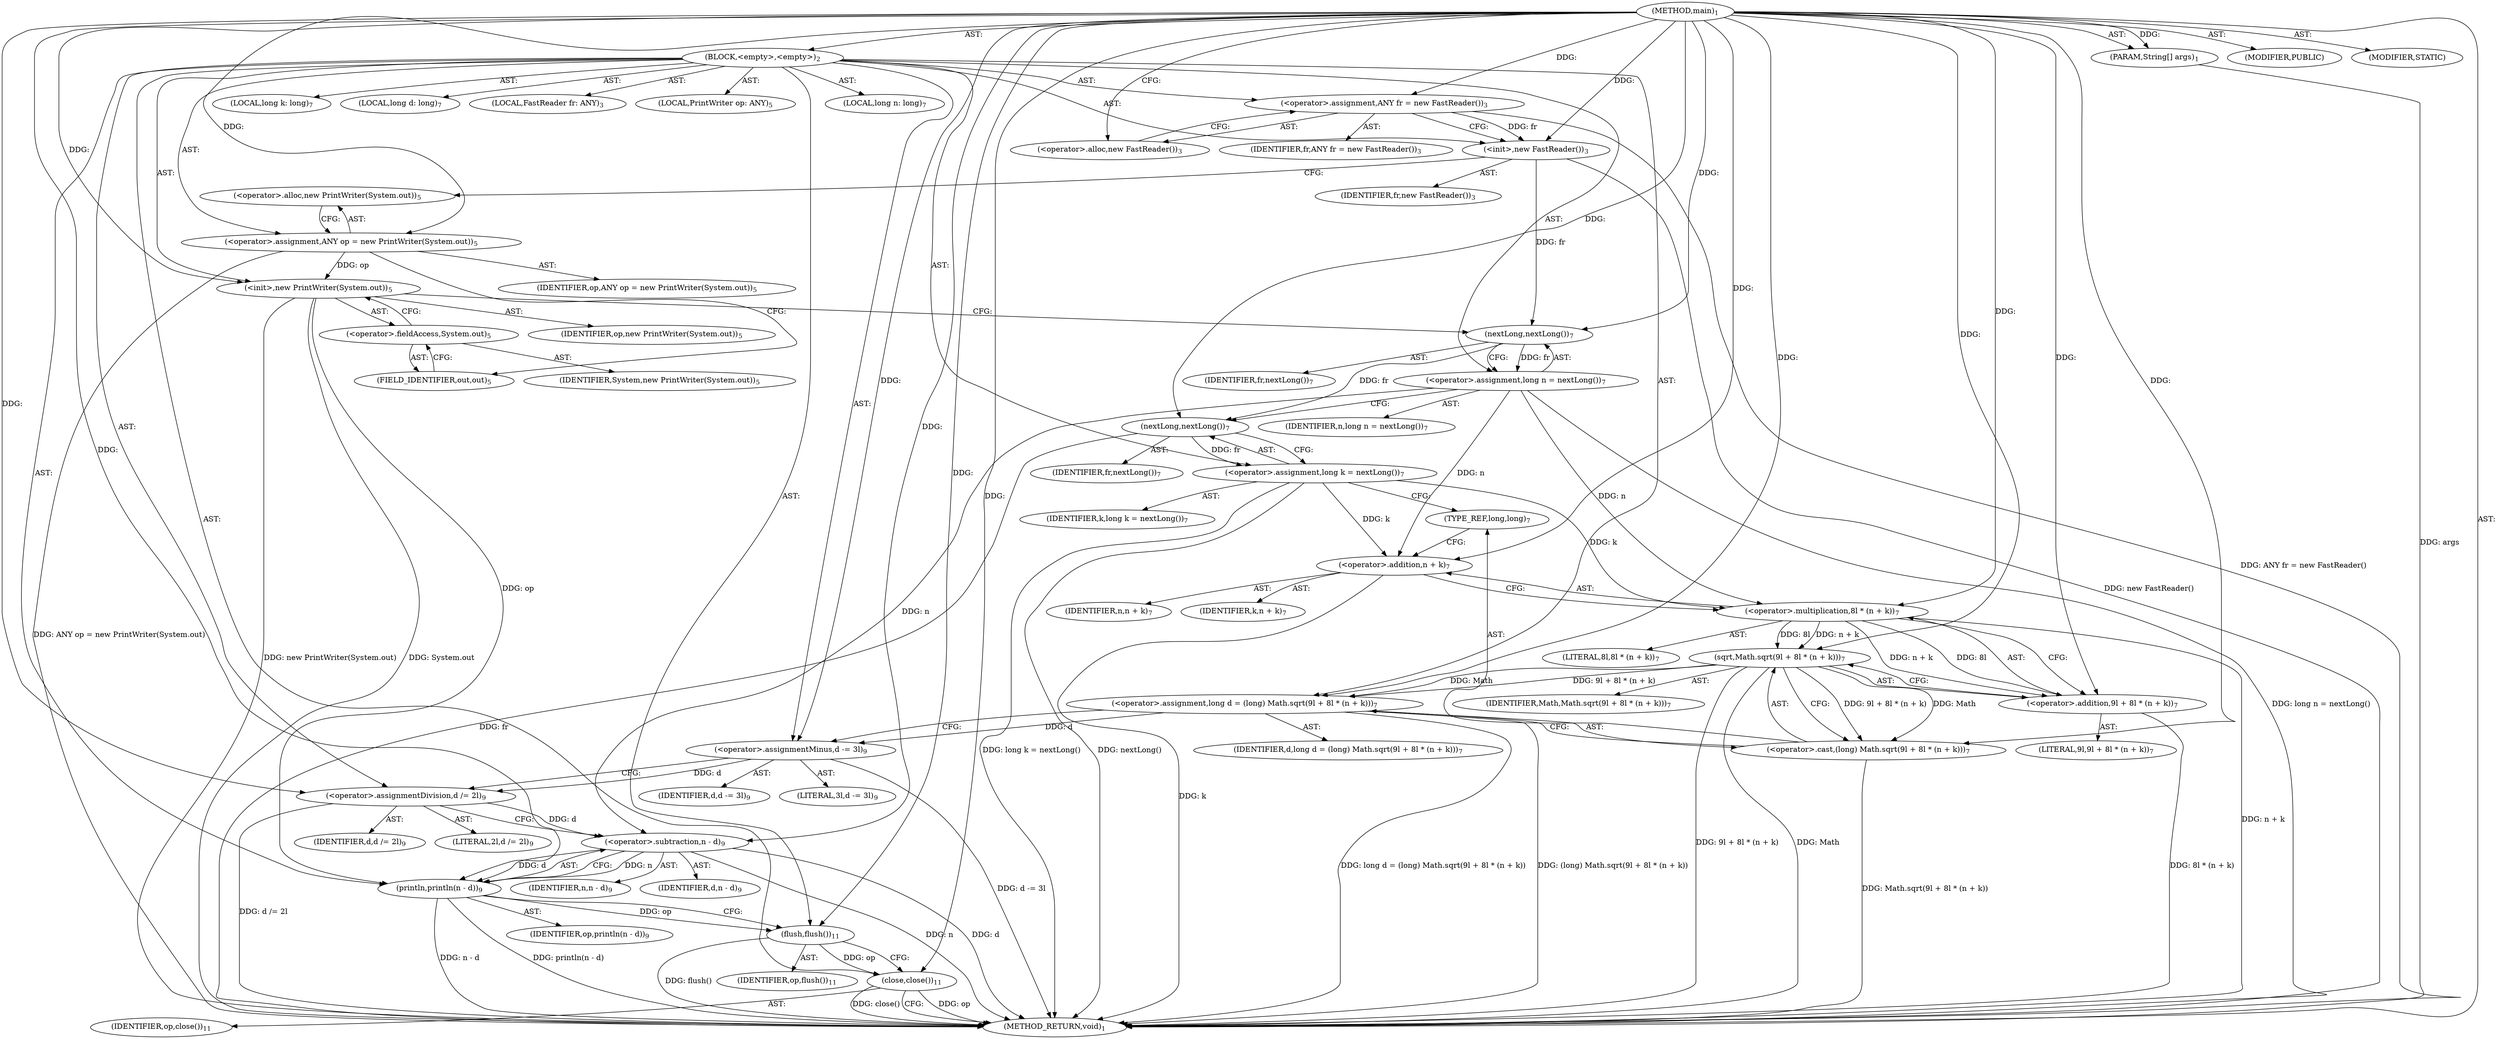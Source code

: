 digraph "main" {  
"21" [label = <(METHOD,main)<SUB>1</SUB>> ]
"22" [label = <(PARAM,String[] args)<SUB>1</SUB>> ]
"23" [label = <(BLOCK,&lt;empty&gt;,&lt;empty&gt;)<SUB>2</SUB>> ]
"4" [label = <(LOCAL,FastReader fr: ANY)<SUB>3</SUB>> ]
"24" [label = <(&lt;operator&gt;.assignment,ANY fr = new FastReader())<SUB>3</SUB>> ]
"25" [label = <(IDENTIFIER,fr,ANY fr = new FastReader())<SUB>3</SUB>> ]
"26" [label = <(&lt;operator&gt;.alloc,new FastReader())<SUB>3</SUB>> ]
"27" [label = <(&lt;init&gt;,new FastReader())<SUB>3</SUB>> ]
"3" [label = <(IDENTIFIER,fr,new FastReader())<SUB>3</SUB>> ]
"6" [label = <(LOCAL,PrintWriter op: ANY)<SUB>5</SUB>> ]
"28" [label = <(&lt;operator&gt;.assignment,ANY op = new PrintWriter(System.out))<SUB>5</SUB>> ]
"29" [label = <(IDENTIFIER,op,ANY op = new PrintWriter(System.out))<SUB>5</SUB>> ]
"30" [label = <(&lt;operator&gt;.alloc,new PrintWriter(System.out))<SUB>5</SUB>> ]
"31" [label = <(&lt;init&gt;,new PrintWriter(System.out))<SUB>5</SUB>> ]
"5" [label = <(IDENTIFIER,op,new PrintWriter(System.out))<SUB>5</SUB>> ]
"32" [label = <(&lt;operator&gt;.fieldAccess,System.out)<SUB>5</SUB>> ]
"33" [label = <(IDENTIFIER,System,new PrintWriter(System.out))<SUB>5</SUB>> ]
"34" [label = <(FIELD_IDENTIFIER,out,out)<SUB>5</SUB>> ]
"35" [label = <(LOCAL,long n: long)<SUB>7</SUB>> ]
"36" [label = <(LOCAL,long k: long)<SUB>7</SUB>> ]
"37" [label = <(LOCAL,long d: long)<SUB>7</SUB>> ]
"38" [label = <(&lt;operator&gt;.assignment,long n = nextLong())<SUB>7</SUB>> ]
"39" [label = <(IDENTIFIER,n,long n = nextLong())<SUB>7</SUB>> ]
"40" [label = <(nextLong,nextLong())<SUB>7</SUB>> ]
"41" [label = <(IDENTIFIER,fr,nextLong())<SUB>7</SUB>> ]
"42" [label = <(&lt;operator&gt;.assignment,long k = nextLong())<SUB>7</SUB>> ]
"43" [label = <(IDENTIFIER,k,long k = nextLong())<SUB>7</SUB>> ]
"44" [label = <(nextLong,nextLong())<SUB>7</SUB>> ]
"45" [label = <(IDENTIFIER,fr,nextLong())<SUB>7</SUB>> ]
"46" [label = <(&lt;operator&gt;.assignment,long d = (long) Math.sqrt(9l + 8l * (n + k)))<SUB>7</SUB>> ]
"47" [label = <(IDENTIFIER,d,long d = (long) Math.sqrt(9l + 8l * (n + k)))<SUB>7</SUB>> ]
"48" [label = <(&lt;operator&gt;.cast,(long) Math.sqrt(9l + 8l * (n + k)))<SUB>7</SUB>> ]
"49" [label = <(TYPE_REF,long,long)<SUB>7</SUB>> ]
"50" [label = <(sqrt,Math.sqrt(9l + 8l * (n + k)))<SUB>7</SUB>> ]
"51" [label = <(IDENTIFIER,Math,Math.sqrt(9l + 8l * (n + k)))<SUB>7</SUB>> ]
"52" [label = <(&lt;operator&gt;.addition,9l + 8l * (n + k))<SUB>7</SUB>> ]
"53" [label = <(LITERAL,9l,9l + 8l * (n + k))<SUB>7</SUB>> ]
"54" [label = <(&lt;operator&gt;.multiplication,8l * (n + k))<SUB>7</SUB>> ]
"55" [label = <(LITERAL,8l,8l * (n + k))<SUB>7</SUB>> ]
"56" [label = <(&lt;operator&gt;.addition,n + k)<SUB>7</SUB>> ]
"57" [label = <(IDENTIFIER,n,n + k)<SUB>7</SUB>> ]
"58" [label = <(IDENTIFIER,k,n + k)<SUB>7</SUB>> ]
"59" [label = <(&lt;operator&gt;.assignmentMinus,d -= 3l)<SUB>9</SUB>> ]
"60" [label = <(IDENTIFIER,d,d -= 3l)<SUB>9</SUB>> ]
"61" [label = <(LITERAL,3l,d -= 3l)<SUB>9</SUB>> ]
"62" [label = <(&lt;operator&gt;.assignmentDivision,d /= 2l)<SUB>9</SUB>> ]
"63" [label = <(IDENTIFIER,d,d /= 2l)<SUB>9</SUB>> ]
"64" [label = <(LITERAL,2l,d /= 2l)<SUB>9</SUB>> ]
"65" [label = <(println,println(n - d))<SUB>9</SUB>> ]
"66" [label = <(IDENTIFIER,op,println(n - d))<SUB>9</SUB>> ]
"67" [label = <(&lt;operator&gt;.subtraction,n - d)<SUB>9</SUB>> ]
"68" [label = <(IDENTIFIER,n,n - d)<SUB>9</SUB>> ]
"69" [label = <(IDENTIFIER,d,n - d)<SUB>9</SUB>> ]
"70" [label = <(flush,flush())<SUB>11</SUB>> ]
"71" [label = <(IDENTIFIER,op,flush())<SUB>11</SUB>> ]
"72" [label = <(close,close())<SUB>11</SUB>> ]
"73" [label = <(IDENTIFIER,op,close())<SUB>11</SUB>> ]
"74" [label = <(MODIFIER,PUBLIC)> ]
"75" [label = <(MODIFIER,STATIC)> ]
"76" [label = <(METHOD_RETURN,void)<SUB>1</SUB>> ]
  "21" -> "22"  [ label = "AST: "] 
  "21" -> "23"  [ label = "AST: "] 
  "21" -> "74"  [ label = "AST: "] 
  "21" -> "75"  [ label = "AST: "] 
  "21" -> "76"  [ label = "AST: "] 
  "23" -> "4"  [ label = "AST: "] 
  "23" -> "24"  [ label = "AST: "] 
  "23" -> "27"  [ label = "AST: "] 
  "23" -> "6"  [ label = "AST: "] 
  "23" -> "28"  [ label = "AST: "] 
  "23" -> "31"  [ label = "AST: "] 
  "23" -> "35"  [ label = "AST: "] 
  "23" -> "36"  [ label = "AST: "] 
  "23" -> "37"  [ label = "AST: "] 
  "23" -> "38"  [ label = "AST: "] 
  "23" -> "42"  [ label = "AST: "] 
  "23" -> "46"  [ label = "AST: "] 
  "23" -> "59"  [ label = "AST: "] 
  "23" -> "62"  [ label = "AST: "] 
  "23" -> "65"  [ label = "AST: "] 
  "23" -> "70"  [ label = "AST: "] 
  "23" -> "72"  [ label = "AST: "] 
  "24" -> "25"  [ label = "AST: "] 
  "24" -> "26"  [ label = "AST: "] 
  "27" -> "3"  [ label = "AST: "] 
  "28" -> "29"  [ label = "AST: "] 
  "28" -> "30"  [ label = "AST: "] 
  "31" -> "5"  [ label = "AST: "] 
  "31" -> "32"  [ label = "AST: "] 
  "32" -> "33"  [ label = "AST: "] 
  "32" -> "34"  [ label = "AST: "] 
  "38" -> "39"  [ label = "AST: "] 
  "38" -> "40"  [ label = "AST: "] 
  "40" -> "41"  [ label = "AST: "] 
  "42" -> "43"  [ label = "AST: "] 
  "42" -> "44"  [ label = "AST: "] 
  "44" -> "45"  [ label = "AST: "] 
  "46" -> "47"  [ label = "AST: "] 
  "46" -> "48"  [ label = "AST: "] 
  "48" -> "49"  [ label = "AST: "] 
  "48" -> "50"  [ label = "AST: "] 
  "50" -> "51"  [ label = "AST: "] 
  "50" -> "52"  [ label = "AST: "] 
  "52" -> "53"  [ label = "AST: "] 
  "52" -> "54"  [ label = "AST: "] 
  "54" -> "55"  [ label = "AST: "] 
  "54" -> "56"  [ label = "AST: "] 
  "56" -> "57"  [ label = "AST: "] 
  "56" -> "58"  [ label = "AST: "] 
  "59" -> "60"  [ label = "AST: "] 
  "59" -> "61"  [ label = "AST: "] 
  "62" -> "63"  [ label = "AST: "] 
  "62" -> "64"  [ label = "AST: "] 
  "65" -> "66"  [ label = "AST: "] 
  "65" -> "67"  [ label = "AST: "] 
  "67" -> "68"  [ label = "AST: "] 
  "67" -> "69"  [ label = "AST: "] 
  "70" -> "71"  [ label = "AST: "] 
  "72" -> "73"  [ label = "AST: "] 
  "24" -> "27"  [ label = "CFG: "] 
  "27" -> "30"  [ label = "CFG: "] 
  "28" -> "34"  [ label = "CFG: "] 
  "31" -> "40"  [ label = "CFG: "] 
  "38" -> "44"  [ label = "CFG: "] 
  "42" -> "49"  [ label = "CFG: "] 
  "46" -> "59"  [ label = "CFG: "] 
  "59" -> "62"  [ label = "CFG: "] 
  "62" -> "67"  [ label = "CFG: "] 
  "65" -> "70"  [ label = "CFG: "] 
  "70" -> "72"  [ label = "CFG: "] 
  "72" -> "76"  [ label = "CFG: "] 
  "26" -> "24"  [ label = "CFG: "] 
  "30" -> "28"  [ label = "CFG: "] 
  "32" -> "31"  [ label = "CFG: "] 
  "40" -> "38"  [ label = "CFG: "] 
  "44" -> "42"  [ label = "CFG: "] 
  "48" -> "46"  [ label = "CFG: "] 
  "67" -> "65"  [ label = "CFG: "] 
  "34" -> "32"  [ label = "CFG: "] 
  "49" -> "56"  [ label = "CFG: "] 
  "50" -> "48"  [ label = "CFG: "] 
  "52" -> "50"  [ label = "CFG: "] 
  "54" -> "52"  [ label = "CFG: "] 
  "56" -> "54"  [ label = "CFG: "] 
  "21" -> "26"  [ label = "CFG: "] 
  "22" -> "76"  [ label = "DDG: args"] 
  "24" -> "76"  [ label = "DDG: ANY fr = new FastReader()"] 
  "27" -> "76"  [ label = "DDG: new FastReader()"] 
  "28" -> "76"  [ label = "DDG: ANY op = new PrintWriter(System.out)"] 
  "31" -> "76"  [ label = "DDG: System.out"] 
  "31" -> "76"  [ label = "DDG: new PrintWriter(System.out)"] 
  "38" -> "76"  [ label = "DDG: long n = nextLong()"] 
  "44" -> "76"  [ label = "DDG: fr"] 
  "42" -> "76"  [ label = "DDG: nextLong()"] 
  "42" -> "76"  [ label = "DDG: long k = nextLong()"] 
  "56" -> "76"  [ label = "DDG: k"] 
  "54" -> "76"  [ label = "DDG: n + k"] 
  "52" -> "76"  [ label = "DDG: 8l * (n + k)"] 
  "50" -> "76"  [ label = "DDG: 9l + 8l * (n + k)"] 
  "48" -> "76"  [ label = "DDG: Math.sqrt(9l + 8l * (n + k))"] 
  "46" -> "76"  [ label = "DDG: (long) Math.sqrt(9l + 8l * (n + k))"] 
  "46" -> "76"  [ label = "DDG: long d = (long) Math.sqrt(9l + 8l * (n + k))"] 
  "59" -> "76"  [ label = "DDG: d -= 3l"] 
  "62" -> "76"  [ label = "DDG: d /= 2l"] 
  "67" -> "76"  [ label = "DDG: n"] 
  "67" -> "76"  [ label = "DDG: d"] 
  "65" -> "76"  [ label = "DDG: n - d"] 
  "65" -> "76"  [ label = "DDG: println(n - d)"] 
  "70" -> "76"  [ label = "DDG: flush()"] 
  "72" -> "76"  [ label = "DDG: op"] 
  "72" -> "76"  [ label = "DDG: close()"] 
  "50" -> "76"  [ label = "DDG: Math"] 
  "21" -> "22"  [ label = "DDG: "] 
  "21" -> "24"  [ label = "DDG: "] 
  "21" -> "28"  [ label = "DDG: "] 
  "40" -> "38"  [ label = "DDG: fr"] 
  "44" -> "42"  [ label = "DDG: fr"] 
  "21" -> "46"  [ label = "DDG: "] 
  "50" -> "46"  [ label = "DDG: Math"] 
  "50" -> "46"  [ label = "DDG: 9l + 8l * (n + k)"] 
  "21" -> "59"  [ label = "DDG: "] 
  "21" -> "62"  [ label = "DDG: "] 
  "24" -> "27"  [ label = "DDG: fr"] 
  "21" -> "27"  [ label = "DDG: "] 
  "28" -> "31"  [ label = "DDG: op"] 
  "21" -> "31"  [ label = "DDG: "] 
  "46" -> "59"  [ label = "DDG: d"] 
  "59" -> "62"  [ label = "DDG: d"] 
  "31" -> "65"  [ label = "DDG: op"] 
  "21" -> "65"  [ label = "DDG: "] 
  "67" -> "65"  [ label = "DDG: n"] 
  "67" -> "65"  [ label = "DDG: d"] 
  "65" -> "70"  [ label = "DDG: op"] 
  "21" -> "70"  [ label = "DDG: "] 
  "70" -> "72"  [ label = "DDG: op"] 
  "21" -> "72"  [ label = "DDG: "] 
  "27" -> "40"  [ label = "DDG: fr"] 
  "21" -> "40"  [ label = "DDG: "] 
  "40" -> "44"  [ label = "DDG: fr"] 
  "21" -> "44"  [ label = "DDG: "] 
  "21" -> "48"  [ label = "DDG: "] 
  "50" -> "48"  [ label = "DDG: Math"] 
  "50" -> "48"  [ label = "DDG: 9l + 8l * (n + k)"] 
  "21" -> "67"  [ label = "DDG: "] 
  "38" -> "67"  [ label = "DDG: n"] 
  "62" -> "67"  [ label = "DDG: d"] 
  "21" -> "50"  [ label = "DDG: "] 
  "54" -> "50"  [ label = "DDG: 8l"] 
  "54" -> "50"  [ label = "DDG: n + k"] 
  "21" -> "52"  [ label = "DDG: "] 
  "54" -> "52"  [ label = "DDG: 8l"] 
  "54" -> "52"  [ label = "DDG: n + k"] 
  "21" -> "54"  [ label = "DDG: "] 
  "38" -> "54"  [ label = "DDG: n"] 
  "42" -> "54"  [ label = "DDG: k"] 
  "38" -> "56"  [ label = "DDG: n"] 
  "21" -> "56"  [ label = "DDG: "] 
  "42" -> "56"  [ label = "DDG: k"] 
}
